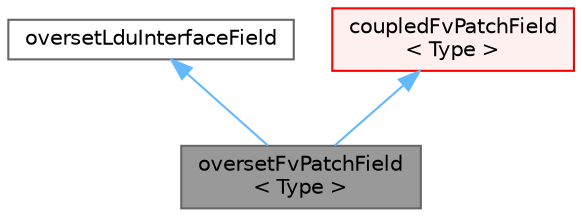 digraph "oversetFvPatchField&lt; Type &gt;"
{
 // LATEX_PDF_SIZE
  bgcolor="transparent";
  edge [fontname=Helvetica,fontsize=10,labelfontname=Helvetica,labelfontsize=10];
  node [fontname=Helvetica,fontsize=10,shape=box,height=0.2,width=0.4];
  Node1 [id="Node000001",label="oversetFvPatchField\l\< Type \>",height=0.2,width=0.4,color="gray40", fillcolor="grey60", style="filled", fontcolor="black",tooltip="Boundary condition for use on overset patches. To be run in combination with special dynamicFvMesh ty..."];
  Node2 -> Node1 [id="edge1_Node000001_Node000002",dir="back",color="steelblue1",style="solid",tooltip=" "];
  Node2 [id="Node000002",label="oversetLduInterfaceField",height=0.2,width=0.4,color="gray40", fillcolor="white", style="filled",URL="$classFoam_1_1oversetLduInterfaceField.html",tooltip="Abstract base class for overset coupled interface fields."];
  Node3 -> Node1 [id="edge2_Node000001_Node000003",dir="back",color="steelblue1",style="solid",tooltip=" "];
  Node3 [id="Node000003",label="coupledFvPatchField\l\< Type \>",height=0.2,width=0.4,color="red", fillcolor="#FFF0F0", style="filled",URL="$classFoam_1_1coupledFvPatchField.html",tooltip="Abstract base class for coupled patches."];
}
